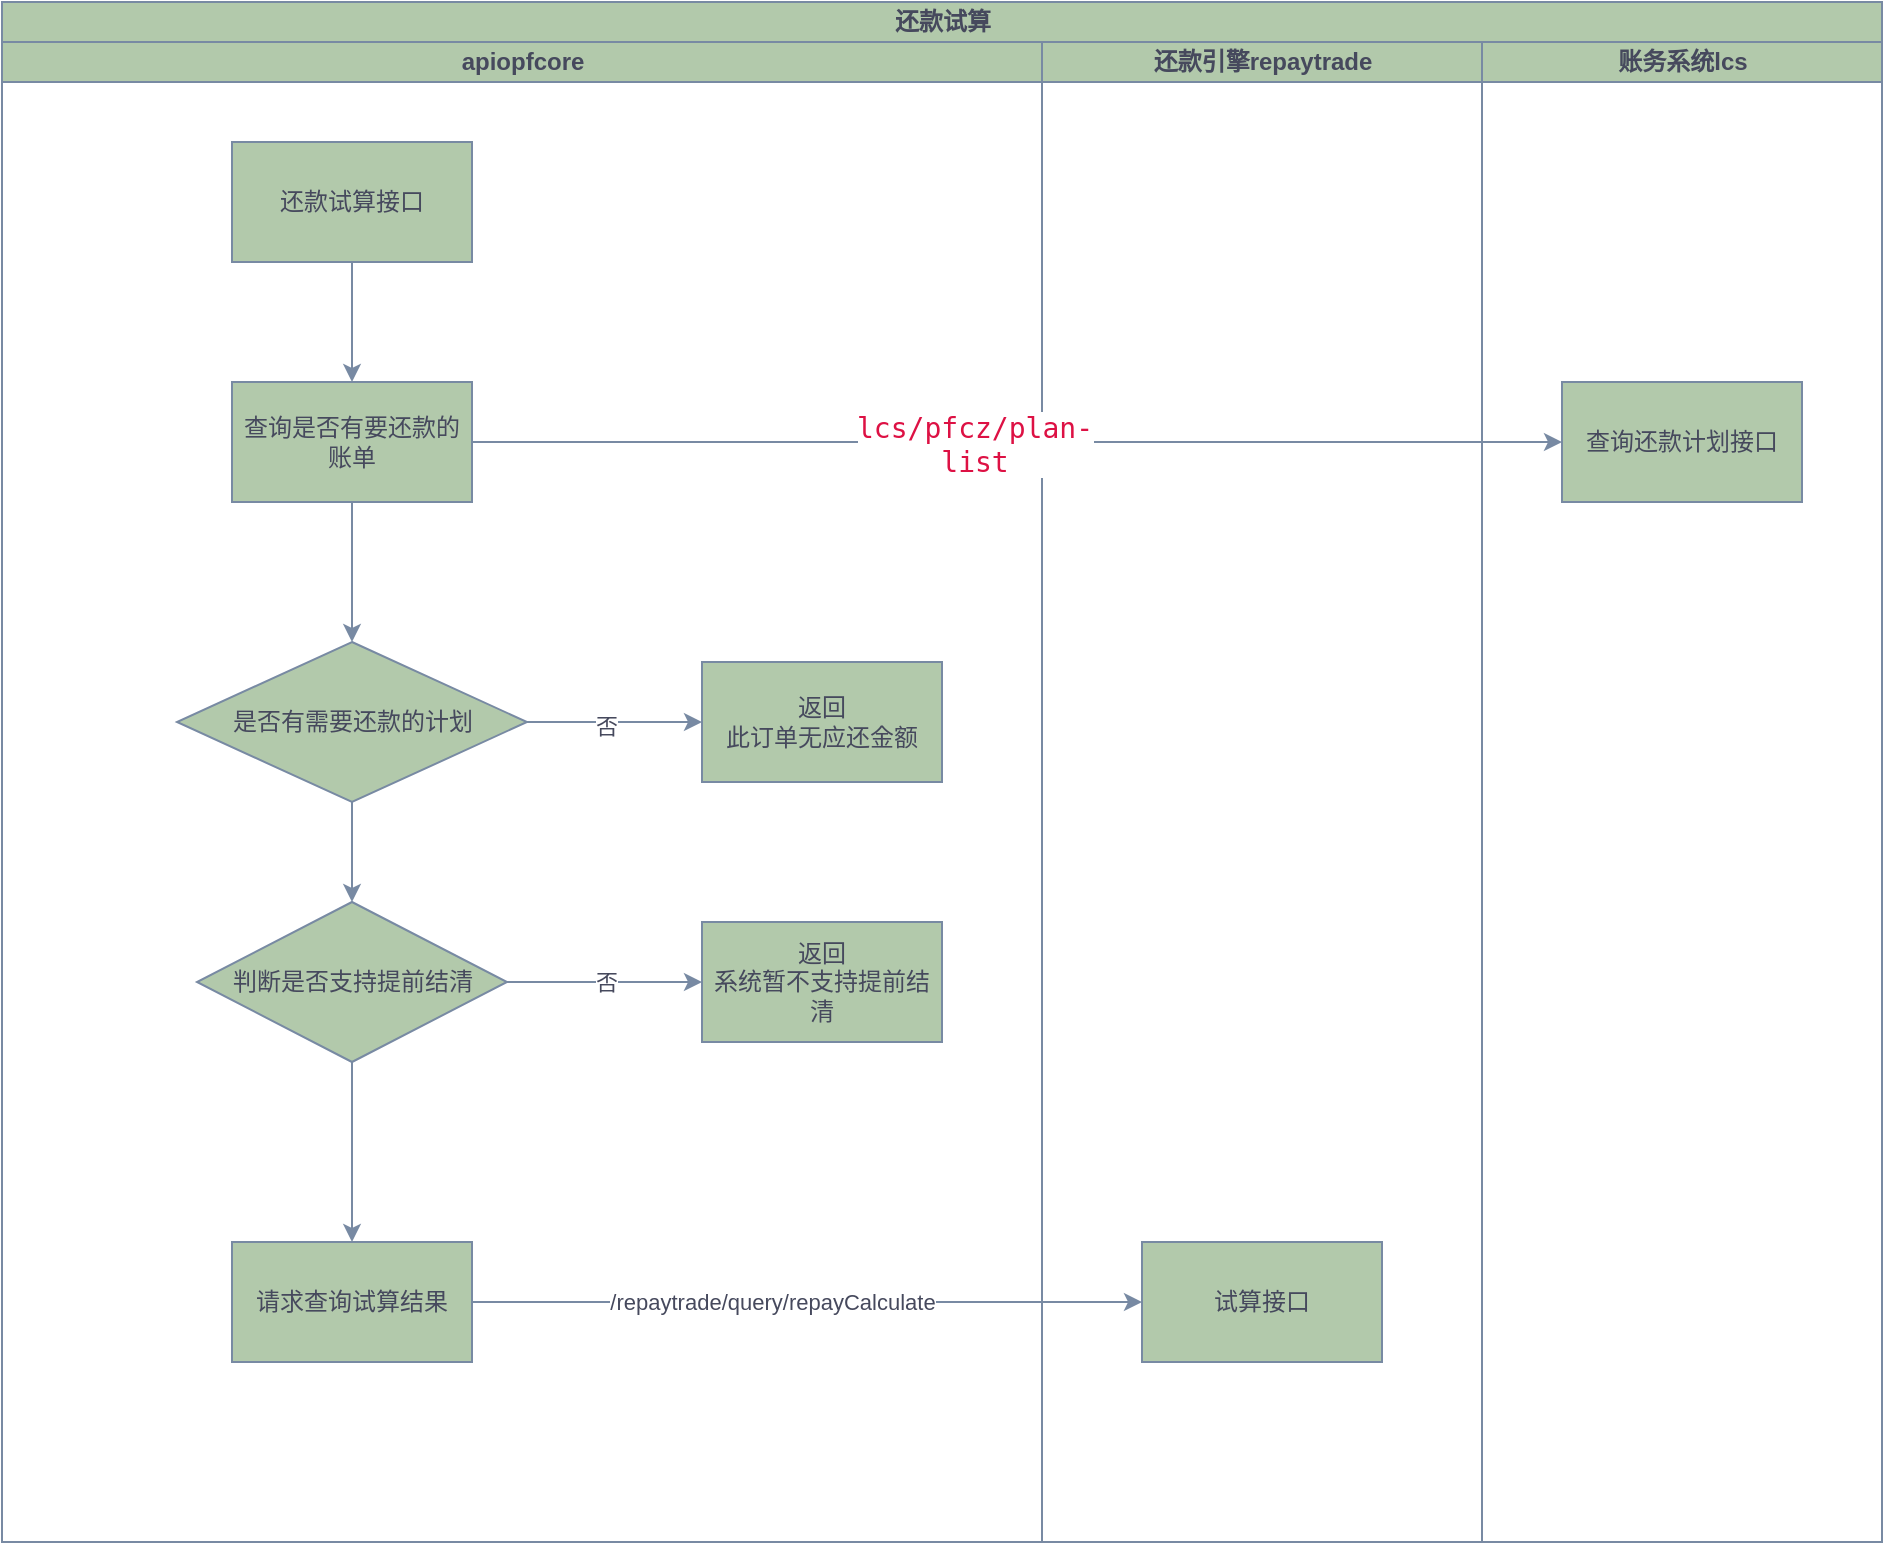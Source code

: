 <mxfile version="24.6.4" type="github">
  <diagram id="prtHgNgQTEPvFCAcTncT" name="Page-1">
    <mxGraphModel dx="1258" dy="751" grid="1" gridSize="10" guides="1" tooltips="1" connect="1" arrows="1" fold="1" page="1" pageScale="1" pageWidth="827" pageHeight="1169" math="0" shadow="0">
      <root>
        <mxCell id="0" />
        <mxCell id="1" parent="0" />
        <mxCell id="4XdVAq216Ocn9cHO9VWG-1" value="还款试算" style="swimlane;childLayout=stackLayout;resizeParent=1;resizeParentMax=0;startSize=20;html=1;labelBackgroundColor=none;fillColor=#B2C9AB;strokeColor=#788AA3;fontColor=#46495D;" vertex="1" parent="1">
          <mxGeometry x="110.0" y="120" width="940" height="770" as="geometry" />
        </mxCell>
        <mxCell id="4XdVAq216Ocn9cHO9VWG-2" value="apiopfcore" style="swimlane;startSize=20;html=1;labelBackgroundColor=none;fillColor=#B2C9AB;strokeColor=#788AA3;fontColor=#46495D;" vertex="1" parent="4XdVAq216Ocn9cHO9VWG-1">
          <mxGeometry y="20" width="520" height="750" as="geometry" />
        </mxCell>
        <mxCell id="4XdVAq216Ocn9cHO9VWG-7" value="" style="edgeStyle=orthogonalEdgeStyle;rounded=0;orthogonalLoop=1;jettySize=auto;html=1;strokeColor=#788AA3;fontColor=#46495D;fillColor=#B2C9AB;" edge="1" parent="4XdVAq216Ocn9cHO9VWG-2" source="4XdVAq216Ocn9cHO9VWG-5" target="4XdVAq216Ocn9cHO9VWG-6">
          <mxGeometry relative="1" as="geometry" />
        </mxCell>
        <mxCell id="4XdVAq216Ocn9cHO9VWG-5" value="还款试算接口" style="rounded=0;whiteSpace=wrap;html=1;labelBackgroundColor=none;fillColor=#B2C9AB;strokeColor=#788AA3;fontColor=#46495D;" vertex="1" parent="4XdVAq216Ocn9cHO9VWG-2">
          <mxGeometry x="115.0" y="50" width="120" height="60" as="geometry" />
        </mxCell>
        <mxCell id="4XdVAq216Ocn9cHO9VWG-12" value="" style="edgeStyle=orthogonalEdgeStyle;rounded=0;orthogonalLoop=1;jettySize=auto;html=1;strokeColor=#788AA3;fontColor=#46495D;fillColor=#B2C9AB;" edge="1" parent="4XdVAq216Ocn9cHO9VWG-2" source="4XdVAq216Ocn9cHO9VWG-6" target="4XdVAq216Ocn9cHO9VWG-11">
          <mxGeometry relative="1" as="geometry" />
        </mxCell>
        <mxCell id="4XdVAq216Ocn9cHO9VWG-6" value="查询是否有要还款的账单" style="whiteSpace=wrap;html=1;fillColor=#B2C9AB;strokeColor=#788AA3;fontColor=#46495D;rounded=0;labelBackgroundColor=none;" vertex="1" parent="4XdVAq216Ocn9cHO9VWG-2">
          <mxGeometry x="115.0" y="170" width="120" height="60" as="geometry" />
        </mxCell>
        <mxCell id="4XdVAq216Ocn9cHO9VWG-14" value="" style="edgeStyle=orthogonalEdgeStyle;rounded=0;orthogonalLoop=1;jettySize=auto;html=1;strokeColor=#788AA3;fontColor=#46495D;fillColor=#B2C9AB;" edge="1" parent="4XdVAq216Ocn9cHO9VWG-2" source="4XdVAq216Ocn9cHO9VWG-11" target="4XdVAq216Ocn9cHO9VWG-13">
          <mxGeometry relative="1" as="geometry" />
        </mxCell>
        <mxCell id="4XdVAq216Ocn9cHO9VWG-15" value="否" style="edgeLabel;html=1;align=center;verticalAlign=middle;resizable=0;points=[];strokeColor=#788AA3;fontColor=#46495D;fillColor=#B2C9AB;" vertex="1" connectable="0" parent="4XdVAq216Ocn9cHO9VWG-14">
          <mxGeometry x="-0.105" y="-2" relative="1" as="geometry">
            <mxPoint as="offset" />
          </mxGeometry>
        </mxCell>
        <mxCell id="4XdVAq216Ocn9cHO9VWG-17" value="" style="edgeStyle=orthogonalEdgeStyle;rounded=0;orthogonalLoop=1;jettySize=auto;html=1;strokeColor=#788AA3;fontColor=#46495D;fillColor=#B2C9AB;" edge="1" parent="4XdVAq216Ocn9cHO9VWG-2" source="4XdVAq216Ocn9cHO9VWG-11" target="4XdVAq216Ocn9cHO9VWG-16">
          <mxGeometry relative="1" as="geometry" />
        </mxCell>
        <mxCell id="4XdVAq216Ocn9cHO9VWG-11" value="是否有需要还款的计划" style="rhombus;whiteSpace=wrap;html=1;fillColor=#B2C9AB;strokeColor=#788AA3;fontColor=#46495D;rounded=0;labelBackgroundColor=none;" vertex="1" parent="4XdVAq216Ocn9cHO9VWG-2">
          <mxGeometry x="87.5" y="300" width="175" height="80" as="geometry" />
        </mxCell>
        <mxCell id="4XdVAq216Ocn9cHO9VWG-13" value="返回&lt;div&gt;此订单无应还金额&lt;/div&gt;" style="whiteSpace=wrap;html=1;fillColor=#B2C9AB;strokeColor=#788AA3;fontColor=#46495D;rounded=0;labelBackgroundColor=none;" vertex="1" parent="4XdVAq216Ocn9cHO9VWG-2">
          <mxGeometry x="350" y="310" width="120" height="60" as="geometry" />
        </mxCell>
        <mxCell id="4XdVAq216Ocn9cHO9VWG-19" value="否" style="edgeStyle=orthogonalEdgeStyle;rounded=0;orthogonalLoop=1;jettySize=auto;html=1;strokeColor=#788AA3;fontColor=#46495D;fillColor=#B2C9AB;" edge="1" parent="4XdVAq216Ocn9cHO9VWG-2" source="4XdVAq216Ocn9cHO9VWG-16" target="4XdVAq216Ocn9cHO9VWG-18">
          <mxGeometry relative="1" as="geometry" />
        </mxCell>
        <mxCell id="4XdVAq216Ocn9cHO9VWG-21" value="" style="edgeStyle=orthogonalEdgeStyle;rounded=0;orthogonalLoop=1;jettySize=auto;html=1;strokeColor=#788AA3;fontColor=#46495D;fillColor=#B2C9AB;" edge="1" parent="4XdVAq216Ocn9cHO9VWG-2" source="4XdVAq216Ocn9cHO9VWG-16" target="4XdVAq216Ocn9cHO9VWG-20">
          <mxGeometry relative="1" as="geometry" />
        </mxCell>
        <mxCell id="4XdVAq216Ocn9cHO9VWG-16" value="判断是否支持提前结清" style="rhombus;whiteSpace=wrap;html=1;fillColor=#B2C9AB;strokeColor=#788AA3;fontColor=#46495D;rounded=0;labelBackgroundColor=none;" vertex="1" parent="4XdVAq216Ocn9cHO9VWG-2">
          <mxGeometry x="97.5" y="430" width="155" height="80" as="geometry" />
        </mxCell>
        <mxCell id="4XdVAq216Ocn9cHO9VWG-18" value="返回&lt;div&gt;系统暂不支持提前结清&lt;/div&gt;" style="whiteSpace=wrap;html=1;fillColor=#B2C9AB;strokeColor=#788AA3;fontColor=#46495D;rounded=0;labelBackgroundColor=none;" vertex="1" parent="4XdVAq216Ocn9cHO9VWG-2">
          <mxGeometry x="350" y="440" width="120" height="60" as="geometry" />
        </mxCell>
        <mxCell id="4XdVAq216Ocn9cHO9VWG-20" value="请求查询试算结果" style="whiteSpace=wrap;html=1;fillColor=#B2C9AB;strokeColor=#788AA3;fontColor=#46495D;rounded=0;labelBackgroundColor=none;" vertex="1" parent="4XdVAq216Ocn9cHO9VWG-2">
          <mxGeometry x="115" y="600" width="120" height="60" as="geometry" />
        </mxCell>
        <mxCell id="4XdVAq216Ocn9cHO9VWG-3" value="还款引擎repaytrade" style="swimlane;startSize=20;html=1;labelBackgroundColor=none;fillColor=#B2C9AB;strokeColor=#788AA3;fontColor=#46495D;" vertex="1" parent="4XdVAq216Ocn9cHO9VWG-1">
          <mxGeometry x="520" y="20" width="220" height="750" as="geometry" />
        </mxCell>
        <mxCell id="4XdVAq216Ocn9cHO9VWG-22" value="试算接口" style="whiteSpace=wrap;html=1;fillColor=#B2C9AB;strokeColor=#788AA3;fontColor=#46495D;rounded=0;labelBackgroundColor=none;" vertex="1" parent="4XdVAq216Ocn9cHO9VWG-3">
          <mxGeometry x="50" y="600" width="120" height="60" as="geometry" />
        </mxCell>
        <mxCell id="4XdVAq216Ocn9cHO9VWG-4" value="账务系统lcs" style="swimlane;startSize=20;html=1;labelBackgroundColor=none;fillColor=#B2C9AB;strokeColor=#788AA3;fontColor=#46495D;" vertex="1" parent="4XdVAq216Ocn9cHO9VWG-1">
          <mxGeometry x="740" y="20" width="200" height="750" as="geometry" />
        </mxCell>
        <mxCell id="4XdVAq216Ocn9cHO9VWG-8" value="查询还款计划接口" style="whiteSpace=wrap;html=1;fillColor=#B2C9AB;strokeColor=#788AA3;fontColor=#46495D;rounded=0;labelBackgroundColor=none;" vertex="1" parent="4XdVAq216Ocn9cHO9VWG-4">
          <mxGeometry x="40.0" y="170" width="120" height="60" as="geometry" />
        </mxCell>
        <mxCell id="4XdVAq216Ocn9cHO9VWG-9" style="edgeStyle=orthogonalEdgeStyle;rounded=0;orthogonalLoop=1;jettySize=auto;html=1;entryX=0;entryY=0.5;entryDx=0;entryDy=0;strokeColor=#788AA3;fontColor=#46495D;fillColor=#B2C9AB;" edge="1" parent="4XdVAq216Ocn9cHO9VWG-1" source="4XdVAq216Ocn9cHO9VWG-6" target="4XdVAq216Ocn9cHO9VWG-8">
          <mxGeometry relative="1" as="geometry" />
        </mxCell>
        <mxCell id="4XdVAq216Ocn9cHO9VWG-10" value="&lt;span style=&quot;color: rgb(221, 17, 68); font-family: Consolas, monospace, tahoma, Arial; font-size: 14px; text-align: left; text-wrap: wrap;&quot;&gt;lcs/pfcz/plan-list&lt;/span&gt;" style="edgeLabel;html=1;align=center;verticalAlign=middle;resizable=0;points=[];strokeColor=#788AA3;fontColor=#46495D;fillColor=#B2C9AB;" vertex="1" connectable="0" parent="4XdVAq216Ocn9cHO9VWG-9">
          <mxGeometry x="-0.078" y="-1" relative="1" as="geometry">
            <mxPoint as="offset" />
          </mxGeometry>
        </mxCell>
        <mxCell id="4XdVAq216Ocn9cHO9VWG-23" style="edgeStyle=orthogonalEdgeStyle;rounded=0;orthogonalLoop=1;jettySize=auto;html=1;entryX=0;entryY=0.5;entryDx=0;entryDy=0;strokeColor=#788AA3;fontColor=#46495D;fillColor=#B2C9AB;" edge="1" parent="4XdVAq216Ocn9cHO9VWG-1" source="4XdVAq216Ocn9cHO9VWG-20" target="4XdVAq216Ocn9cHO9VWG-22">
          <mxGeometry relative="1" as="geometry" />
        </mxCell>
        <mxCell id="4XdVAq216Ocn9cHO9VWG-24" value="/repaytrade/query/repayCalculate" style="edgeLabel;html=1;align=center;verticalAlign=middle;resizable=0;points=[];strokeColor=#788AA3;fontColor=#46495D;fillColor=#B2C9AB;" vertex="1" connectable="0" parent="4XdVAq216Ocn9cHO9VWG-23">
          <mxGeometry x="-0.108" relative="1" as="geometry">
            <mxPoint as="offset" />
          </mxGeometry>
        </mxCell>
      </root>
    </mxGraphModel>
  </diagram>
</mxfile>
